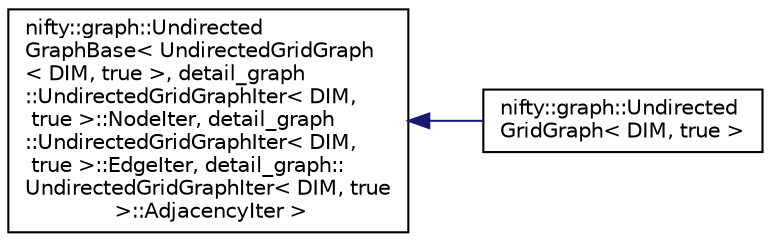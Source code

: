 digraph "Graphical Class Hierarchy"
{
  edge [fontname="Helvetica",fontsize="10",labelfontname="Helvetica",labelfontsize="10"];
  node [fontname="Helvetica",fontsize="10",shape=record];
  rankdir="LR";
  Node1 [label="nifty::graph::Undirected\lGraphBase\< UndirectedGridGraph\l\< DIM, true \>, detail_graph\l::UndirectedGridGraphIter\< DIM,\l true \>::NodeIter, detail_graph\l::UndirectedGridGraphIter\< DIM,\l true \>::EdgeIter, detail_graph::\lUndirectedGridGraphIter\< DIM, true\l \>::AdjacencyIter \>",height=0.2,width=0.4,color="black", fillcolor="white", style="filled",URL="$classnifty_1_1graph_1_1UndirectedGraphBase.html"];
  Node1 -> Node2 [dir="back",color="midnightblue",fontsize="10",style="solid",fontname="Helvetica"];
  Node2 [label="nifty::graph::Undirected\lGridGraph\< DIM, true \>",height=0.2,width=0.4,color="black", fillcolor="white", style="filled",URL="$classnifty_1_1graph_1_1UndirectedGridGraph_3_01DIM_00_01true_01_4.html"];
}
